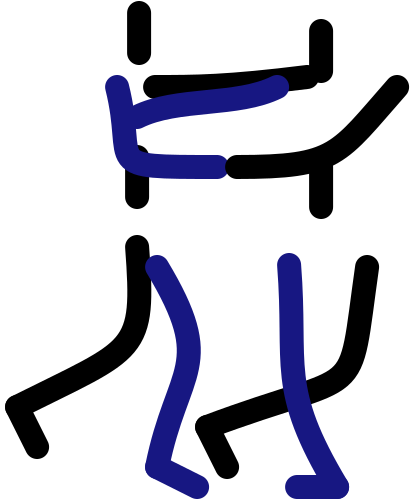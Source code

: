 <?xml version="1.0" encoding="UTF-8"?>
<dia:diagram xmlns:dia="http://www.lysator.liu.se/~alla/dia/">
  <dia:layer name="cara" visible="true" connectable="true" active="true">
    <dia:object type="Standard - BezierLine" version="0" id="O0">
      <dia:attribute name="obj_pos">
        <dia:point val="20.5,20.5"/>
      </dia:attribute>
      <dia:attribute name="obj_bb">
        <dia:rectangle val="12.3,19.83;21.17,21.6"/>
      </dia:attribute>
      <dia:attribute name="bez_points">
        <dia:point val="20.5,20.5"/>
        <dia:point val="16.5,21"/>
        <dia:point val="14.9,21"/>
        <dia:point val="12.9,21"/>
      </dia:attribute>
      <dia:attribute name="corner_types">
        <dia:enum val="0"/>
        <dia:enum val="0"/>
      </dia:attribute>
      <dia:attribute name="line_width">
        <dia:real val="1.2"/>
      </dia:attribute>
      <dia:attribute name="line_caps">
        <dia:enum val="1"/>
      </dia:attribute>
    </dia:object>
    <dia:object type="Standard - BezierLine" version="0" id="O1">
      <dia:attribute name="obj_pos">
        <dia:point val="19,21"/>
      </dia:attribute>
      <dia:attribute name="obj_bb">
        <dia:rectangle val="11.195,20.195;19.805,23.305"/>
      </dia:attribute>
      <dia:attribute name="bez_points">
        <dia:point val="19,21"/>
        <dia:point val="17,22"/>
        <dia:point val="14,21.5"/>
        <dia:point val="12,22.5"/>
      </dia:attribute>
      <dia:attribute name="corner_types">
        <dia:enum val="0"/>
        <dia:enum val="0"/>
      </dia:attribute>
      <dia:attribute name="line_color">
        <dia:color val="#171782ff"/>
      </dia:attribute>
      <dia:attribute name="line_width">
        <dia:real val="1.2"/>
      </dia:attribute>
      <dia:attribute name="line_caps">
        <dia:enum val="1"/>
      </dia:attribute>
    </dia:object>
    <dia:object type="Standard - BezierLine" version="0" id="O2">
      <dia:attribute name="obj_pos">
        <dia:point val="12,29"/>
      </dia:attribute>
      <dia:attribute name="obj_bb">
        <dia:rectangle val="5.195,28.357;12.711,37.805"/>
      </dia:attribute>
      <dia:attribute name="bez_points">
        <dia:point val="12,29"/>
        <dia:point val="12.4,34.35"/>
        <dia:point val="12,34"/>
        <dia:point val="6,37"/>
      </dia:attribute>
      <dia:attribute name="corner_types">
        <dia:enum val="0"/>
        <dia:enum val="0"/>
      </dia:attribute>
      <dia:attribute name="line_width">
        <dia:real val="1.2"/>
      </dia:attribute>
      <dia:attribute name="line_caps">
        <dia:enum val="1"/>
      </dia:attribute>
    </dia:object>
    <dia:object type="Standard - Line" version="0" id="O3">
      <dia:attribute name="obj_pos">
        <dia:point val="6,37"/>
      </dia:attribute>
      <dia:attribute name="obj_bb">
        <dia:rectangle val="5.195,36.195;7.805,39.805"/>
      </dia:attribute>
      <dia:attribute name="conn_endpoints">
        <dia:point val="6,37"/>
        <dia:point val="7,39"/>
      </dia:attribute>
      <dia:attribute name="numcp">
        <dia:int val="1"/>
      </dia:attribute>
      <dia:attribute name="line_width">
        <dia:real val="1.2"/>
      </dia:attribute>
      <dia:attribute name="line_caps">
        <dia:enum val="1"/>
      </dia:attribute>
    </dia:object>
    <dia:group>
      <dia:attribute name="meta">
        <dia:composite type="dict"/>
      </dia:attribute>
      <dia:attribute name="matrix"/>
      <dia:object type="stickman3d - pelvis-gray-150" version="1" id="O4">
        <dia:attribute name="obj_pos">
          <dia:point val="10,26"/>
        </dia:attribute>
        <dia:attribute name="obj_bb">
          <dia:rectangle val="9.779,25.844;14.795,30.51"/>
        </dia:attribute>
        <dia:attribute name="meta">
          <dia:composite type="dict"/>
        </dia:attribute>
        <dia:attribute name="elem_corner">
          <dia:point val="10,26"/>
        </dia:attribute>
        <dia:attribute name="elem_width">
          <dia:real val="4.5"/>
        </dia:attribute>
        <dia:attribute name="elem_height">
          <dia:real val="4.3"/>
        </dia:attribute>
        <dia:attribute name="line_width">
          <dia:real val="0.1"/>
        </dia:attribute>
        <dia:attribute name="line_colour">
          <dia:color val="#000000ff"/>
        </dia:attribute>
        <dia:attribute name="fill_colour">
          <dia:color val="#ffffffff"/>
        </dia:attribute>
        <dia:attribute name="show_background">
          <dia:boolean val="true"/>
        </dia:attribute>
        <dia:attribute name="line_style">
          <dia:enum val="0"/>
          <dia:real val="1"/>
        </dia:attribute>
        <dia:attribute name="flip_horizontal">
          <dia:boolean val="false"/>
        </dia:attribute>
        <dia:attribute name="flip_vertical">
          <dia:boolean val="false"/>
        </dia:attribute>
        <dia:attribute name="subscale">
          <dia:real val="1"/>
        </dia:attribute>
      </dia:object>
      <dia:object type="Standard - Line" version="0" id="O5">
        <dia:attribute name="obj_pos">
          <dia:point val="12,24.5"/>
        </dia:attribute>
        <dia:attribute name="obj_bb">
          <dia:rectangle val="11.4,23.9;12.6,27.1"/>
        </dia:attribute>
        <dia:attribute name="conn_endpoints">
          <dia:point val="12,24.5"/>
          <dia:point val="12,26.5"/>
        </dia:attribute>
        <dia:attribute name="numcp">
          <dia:int val="1"/>
        </dia:attribute>
        <dia:attribute name="line_width">
          <dia:real val="1.2"/>
        </dia:attribute>
        <dia:attribute name="line_caps">
          <dia:enum val="1"/>
        </dia:attribute>
      </dia:object>
      <dia:object type="stickman3d - torax-gray-120" version="1" id="O6">
        <dia:attribute name="obj_pos">
          <dia:point val="9.5,19.5"/>
        </dia:attribute>
        <dia:attribute name="obj_bb">
          <dia:rectangle val="8.609,19.366;15.387,25.285"/>
        </dia:attribute>
        <dia:attribute name="meta">
          <dia:composite type="dict"/>
        </dia:attribute>
        <dia:attribute name="elem_corner">
          <dia:point val="9.5,19.5"/>
        </dia:attribute>
        <dia:attribute name="elem_width">
          <dia:real val="5.193"/>
        </dia:attribute>
        <dia:attribute name="elem_height">
          <dia:real val="5.6"/>
        </dia:attribute>
        <dia:attribute name="line_width">
          <dia:real val="0.1"/>
        </dia:attribute>
        <dia:attribute name="line_colour">
          <dia:color val="#000000ff"/>
        </dia:attribute>
        <dia:attribute name="fill_colour">
          <dia:color val="#ffffffff"/>
        </dia:attribute>
        <dia:attribute name="show_background">
          <dia:boolean val="true"/>
        </dia:attribute>
        <dia:attribute name="line_style">
          <dia:enum val="0"/>
          <dia:real val="1"/>
        </dia:attribute>
        <dia:attribute name="flip_horizontal">
          <dia:boolean val="false"/>
        </dia:attribute>
        <dia:attribute name="flip_vertical">
          <dia:boolean val="false"/>
        </dia:attribute>
        <dia:attribute name="subscale">
          <dia:real val="1"/>
        </dia:attribute>
      </dia:object>
      <dia:object type="Standard - Line" version="0" id="O7">
        <dia:attribute name="obj_pos">
          <dia:point val="12.1,17.3"/>
        </dia:attribute>
        <dia:attribute name="obj_bb">
          <dia:rectangle val="11.5,16.7;12.7,19.9"/>
        </dia:attribute>
        <dia:attribute name="conn_endpoints">
          <dia:point val="12.1,17.3"/>
          <dia:point val="12.1,19.3"/>
        </dia:attribute>
        <dia:attribute name="numcp">
          <dia:int val="1"/>
        </dia:attribute>
        <dia:attribute name="line_width">
          <dia:real val="1.2"/>
        </dia:attribute>
        <dia:attribute name="line_caps">
          <dia:enum val="1"/>
        </dia:attribute>
      </dia:object>
      <dia:object type="stickman3d - head-gray" version="1" id="O8">
        <dia:attribute name="obj_pos">
          <dia:point val="10.1,12.5"/>
        </dia:attribute>
        <dia:attribute name="obj_bb">
          <dia:rectangle val="10,12.4;14.316,18.6"/>
        </dia:attribute>
        <dia:attribute name="meta">
          <dia:composite type="dict"/>
        </dia:attribute>
        <dia:attribute name="elem_corner">
          <dia:point val="10.1,12.5"/>
        </dia:attribute>
        <dia:attribute name="elem_width">
          <dia:real val="4.116"/>
        </dia:attribute>
        <dia:attribute name="elem_height">
          <dia:real val="6"/>
        </dia:attribute>
        <dia:attribute name="line_width">
          <dia:real val="0.1"/>
        </dia:attribute>
        <dia:attribute name="line_colour">
          <dia:color val="#000000ff"/>
        </dia:attribute>
        <dia:attribute name="fill_colour">
          <dia:color val="#ffffffff"/>
        </dia:attribute>
        <dia:attribute name="show_background">
          <dia:boolean val="true"/>
        </dia:attribute>
        <dia:attribute name="line_style">
          <dia:enum val="0"/>
          <dia:real val="1"/>
        </dia:attribute>
        <dia:attribute name="flip_horizontal">
          <dia:boolean val="false"/>
        </dia:attribute>
        <dia:attribute name="flip_vertical">
          <dia:boolean val="false"/>
        </dia:attribute>
        <dia:attribute name="subscale">
          <dia:real val="1"/>
        </dia:attribute>
      </dia:object>
    </dia:group>
    <dia:object type="Standard - BezierLine" version="0" id="O9">
      <dia:attribute name="obj_pos">
        <dia:point val="13,30"/>
      </dia:attribute>
      <dia:attribute name="obj_bb">
        <dia:rectangle val="12.177,29.177;15.184,40.706"/>
      </dia:attribute>
      <dia:attribute name="bez_points">
        <dia:point val="13,30"/>
        <dia:point val="16,35"/>
        <dia:point val="14,35"/>
        <dia:point val="13,40"/>
      </dia:attribute>
      <dia:attribute name="corner_types">
        <dia:enum val="0"/>
        <dia:enum val="0"/>
      </dia:attribute>
      <dia:attribute name="line_color">
        <dia:color val="#171782ff"/>
      </dia:attribute>
      <dia:attribute name="line_width">
        <dia:real val="1.2"/>
      </dia:attribute>
      <dia:attribute name="line_caps">
        <dia:enum val="1"/>
      </dia:attribute>
    </dia:object>
    <dia:object type="Standard - Line" version="0" id="O10">
      <dia:attribute name="obj_pos">
        <dia:point val="13,40"/>
      </dia:attribute>
      <dia:attribute name="obj_bb">
        <dia:rectangle val="12.195,39.195;15.805,41.805"/>
      </dia:attribute>
      <dia:attribute name="conn_endpoints">
        <dia:point val="13,40"/>
        <dia:point val="15,41"/>
      </dia:attribute>
      <dia:attribute name="numcp">
        <dia:int val="1"/>
      </dia:attribute>
      <dia:attribute name="line_color">
        <dia:color val="#171782ff"/>
      </dia:attribute>
      <dia:attribute name="line_width">
        <dia:real val="1.2"/>
      </dia:attribute>
      <dia:attribute name="line_caps">
        <dia:enum val="1"/>
      </dia:attribute>
    </dia:object>
    <dia:object type="Standard - BezierLine" version="0" id="O11">
      <dia:attribute name="obj_pos">
        <dia:point val="23.5,30"/>
      </dia:attribute>
      <dia:attribute name="obj_bb">
        <dia:rectangle val="14.727,29.321;24.179,38.773"/>
      </dia:attribute>
      <dia:attribute name="bez_points">
        <dia:point val="23.5,30"/>
        <dia:point val="22.5,37"/>
        <dia:point val="23.5,35"/>
        <dia:point val="15.5,38"/>
      </dia:attribute>
      <dia:attribute name="corner_types">
        <dia:enum val="0"/>
        <dia:enum val="0"/>
      </dia:attribute>
      <dia:attribute name="line_width">
        <dia:real val="1.2"/>
      </dia:attribute>
      <dia:attribute name="line_caps">
        <dia:enum val="1"/>
      </dia:attribute>
    </dia:object>
    <dia:object type="Standard - BezierLine" version="0" id="O12">
      <dia:attribute name="obj_pos">
        <dia:point val="19.6,29.9"/>
      </dia:attribute>
      <dia:attribute name="obj_bb">
        <dia:rectangle val="18.955,29.255;22.823,41.823"/>
      </dia:attribute>
      <dia:attribute name="bez_points">
        <dia:point val="19.6,29.9"/>
        <dia:point val="20,35"/>
        <dia:point val="19,36"/>
        <dia:point val="22,41"/>
      </dia:attribute>
      <dia:attribute name="corner_types">
        <dia:enum val="0"/>
        <dia:enum val="0"/>
      </dia:attribute>
      <dia:attribute name="line_color">
        <dia:color val="#171782ff"/>
      </dia:attribute>
      <dia:attribute name="line_width">
        <dia:real val="1.2"/>
      </dia:attribute>
      <dia:attribute name="line_caps">
        <dia:enum val="1"/>
      </dia:attribute>
    </dia:object>
    <dia:object type="Standard - BezierLine" version="0" id="O13">
      <dia:attribute name="obj_pos">
        <dia:point val="11,21"/>
      </dia:attribute>
      <dia:attribute name="obj_bb">
        <dia:rectangle val="10.272,20.272;16.6,25.6"/>
      </dia:attribute>
      <dia:attribute name="bez_points">
        <dia:point val="11,21"/>
        <dia:point val="12,25"/>
        <dia:point val="10,25"/>
        <dia:point val="16,25"/>
      </dia:attribute>
      <dia:attribute name="corner_types">
        <dia:enum val="0"/>
        <dia:enum val="0"/>
      </dia:attribute>
      <dia:attribute name="line_color">
        <dia:color val="#171782ff"/>
      </dia:attribute>
      <dia:attribute name="line_width">
        <dia:real val="1.2"/>
      </dia:attribute>
      <dia:attribute name="line_caps">
        <dia:enum val="1"/>
      </dia:attribute>
    </dia:object>
    <dia:object type="Standard - Line" version="0" id="O14">
      <dia:attribute name="obj_pos">
        <dia:point val="22,41"/>
      </dia:attribute>
      <dia:attribute name="obj_bb">
        <dia:rectangle val="19.4,40.4;22.6,41.6"/>
      </dia:attribute>
      <dia:attribute name="conn_endpoints">
        <dia:point val="22,41"/>
        <dia:point val="20,41"/>
      </dia:attribute>
      <dia:attribute name="numcp">
        <dia:int val="1"/>
      </dia:attribute>
      <dia:attribute name="line_color">
        <dia:color val="#171782ff"/>
      </dia:attribute>
      <dia:attribute name="line_width">
        <dia:real val="1.2"/>
      </dia:attribute>
      <dia:attribute name="line_caps">
        <dia:enum val="1"/>
      </dia:attribute>
    </dia:object>
    <dia:object type="Standard - Line" version="0" id="O15">
      <dia:attribute name="obj_pos">
        <dia:point val="15.5,38"/>
      </dia:attribute>
      <dia:attribute name="obj_bb">
        <dia:rectangle val="14.695,37.195;17.305,40.805"/>
      </dia:attribute>
      <dia:attribute name="conn_endpoints">
        <dia:point val="15.5,38"/>
        <dia:point val="16.5,40"/>
      </dia:attribute>
      <dia:attribute name="numcp">
        <dia:int val="1"/>
      </dia:attribute>
      <dia:attribute name="line_width">
        <dia:real val="1.2"/>
      </dia:attribute>
      <dia:attribute name="line_caps">
        <dia:enum val="1"/>
      </dia:attribute>
    </dia:object>
    <dia:group>
      <dia:attribute name="meta">
        <dia:composite type="dict"/>
      </dia:attribute>
      <dia:attribute name="matrix"/>
      <dia:object type="stickman3d - pelvis-white-060" version="1" id="O16">
        <dia:attribute name="obj_pos">
          <dia:point val="18,27"/>
        </dia:attribute>
        <dia:attribute name="obj_bb">
          <dia:rectangle val="17.896,26.898;24.706,31.515"/>
        </dia:attribute>
        <dia:attribute name="meta">
          <dia:composite type="dict"/>
        </dia:attribute>
        <dia:attribute name="elem_corner">
          <dia:point val="18,27"/>
        </dia:attribute>
        <dia:attribute name="elem_width">
          <dia:real val="6.6"/>
        </dia:attribute>
        <dia:attribute name="elem_height">
          <dia:real val="4.4"/>
        </dia:attribute>
        <dia:attribute name="line_width">
          <dia:real val="0.1"/>
        </dia:attribute>
        <dia:attribute name="line_colour">
          <dia:color val="#000000ff"/>
        </dia:attribute>
        <dia:attribute name="fill_colour">
          <dia:color val="#ffffffff"/>
        </dia:attribute>
        <dia:attribute name="show_background">
          <dia:boolean val="true"/>
        </dia:attribute>
        <dia:attribute name="line_style">
          <dia:enum val="0"/>
          <dia:real val="1"/>
        </dia:attribute>
        <dia:attribute name="flip_horizontal">
          <dia:boolean val="false"/>
        </dia:attribute>
        <dia:attribute name="flip_vertical">
          <dia:boolean val="false"/>
        </dia:attribute>
        <dia:attribute name="subscale">
          <dia:real val="1"/>
        </dia:attribute>
      </dia:object>
      <dia:object type="Standard - Line" version="0" id="O17">
        <dia:attribute name="obj_pos">
          <dia:point val="21.2,25"/>
        </dia:attribute>
        <dia:attribute name="obj_bb">
          <dia:rectangle val="20.6,24.4;21.8,27.6"/>
        </dia:attribute>
        <dia:attribute name="conn_endpoints">
          <dia:point val="21.2,25"/>
          <dia:point val="21.2,27"/>
        </dia:attribute>
        <dia:attribute name="numcp">
          <dia:int val="1"/>
        </dia:attribute>
        <dia:attribute name="line_width">
          <dia:real val="1.2"/>
        </dia:attribute>
        <dia:attribute name="line_caps">
          <dia:enum val="1"/>
        </dia:attribute>
      </dia:object>
      <dia:object type="stickman3d - torax-white-000" version="1" id="O18">
        <dia:attribute name="obj_pos">
          <dia:point val="17.6,20.4"/>
        </dia:attribute>
        <dia:attribute name="obj_bb">
          <dia:rectangle val="17.489,20.3;25.514,26.029"/>
        </dia:attribute>
        <dia:attribute name="meta">
          <dia:composite type="dict"/>
        </dia:attribute>
        <dia:attribute name="elem_corner">
          <dia:point val="17.6,20.4"/>
        </dia:attribute>
        <dia:attribute name="elem_width">
          <dia:real val="7.8"/>
        </dia:attribute>
        <dia:attribute name="elem_height">
          <dia:real val="5.5"/>
        </dia:attribute>
        <dia:attribute name="line_width">
          <dia:real val="0.1"/>
        </dia:attribute>
        <dia:attribute name="line_colour">
          <dia:color val="#000000ff"/>
        </dia:attribute>
        <dia:attribute name="fill_colour">
          <dia:color val="#ffffffff"/>
        </dia:attribute>
        <dia:attribute name="show_background">
          <dia:boolean val="true"/>
        </dia:attribute>
        <dia:attribute name="line_style">
          <dia:enum val="0"/>
          <dia:real val="1"/>
        </dia:attribute>
        <dia:attribute name="flip_horizontal">
          <dia:boolean val="false"/>
        </dia:attribute>
        <dia:attribute name="flip_vertical">
          <dia:boolean val="false"/>
        </dia:attribute>
        <dia:attribute name="subscale">
          <dia:real val="1"/>
        </dia:attribute>
      </dia:object>
      <dia:object type="Standard - Line" version="0" id="O19">
        <dia:attribute name="obj_pos">
          <dia:point val="21.2,18.2"/>
        </dia:attribute>
        <dia:attribute name="obj_bb">
          <dia:rectangle val="20.6,17.6;21.8,20.8"/>
        </dia:attribute>
        <dia:attribute name="conn_endpoints">
          <dia:point val="21.2,18.2"/>
          <dia:point val="21.2,20.2"/>
        </dia:attribute>
        <dia:attribute name="numcp">
          <dia:int val="1"/>
        </dia:attribute>
        <dia:attribute name="line_width">
          <dia:real val="1.2"/>
        </dia:attribute>
        <dia:attribute name="line_caps">
          <dia:enum val="1"/>
        </dia:attribute>
      </dia:object>
      <dia:object type="stickman3d - head-white" version="1" id="O20">
        <dia:attribute name="obj_pos">
          <dia:point val="19.2,13.4"/>
        </dia:attribute>
        <dia:attribute name="obj_bb">
          <dia:rectangle val="19.1,13.3;23.416,19.5"/>
        </dia:attribute>
        <dia:attribute name="meta">
          <dia:composite type="dict"/>
        </dia:attribute>
        <dia:attribute name="elem_corner">
          <dia:point val="19.2,13.4"/>
        </dia:attribute>
        <dia:attribute name="elem_width">
          <dia:real val="4.116"/>
        </dia:attribute>
        <dia:attribute name="elem_height">
          <dia:real val="6.0"/>
        </dia:attribute>
        <dia:attribute name="line_width">
          <dia:real val="0.1"/>
        </dia:attribute>
        <dia:attribute name="line_colour">
          <dia:color val="#000000ff"/>
        </dia:attribute>
        <dia:attribute name="fill_colour">
          <dia:color val="#ffffffff"/>
        </dia:attribute>
        <dia:attribute name="show_background">
          <dia:boolean val="true"/>
        </dia:attribute>
        <dia:attribute name="line_style">
          <dia:enum val="0"/>
          <dia:real val="1"/>
        </dia:attribute>
        <dia:attribute name="flip_horizontal">
          <dia:boolean val="false"/>
        </dia:attribute>
        <dia:attribute name="flip_vertical">
          <dia:boolean val="false"/>
        </dia:attribute>
        <dia:attribute name="subscale">
          <dia:real val="1"/>
        </dia:attribute>
      </dia:object>
    </dia:group>
    <dia:object type="Standard - BezierLine" version="0" id="O21">
      <dia:attribute name="obj_pos">
        <dia:point val="25,21"/>
      </dia:attribute>
      <dia:attribute name="obj_bb">
        <dia:rectangle val="16.4,20.153;25.847,25.6"/>
      </dia:attribute>
      <dia:attribute name="bez_points">
        <dia:point val="25,21"/>
        <dia:point val="22,24.4"/>
        <dia:point val="22,25"/>
        <dia:point val="17,25"/>
      </dia:attribute>
      <dia:attribute name="corner_types">
        <dia:enum val="0"/>
        <dia:enum val="0"/>
      </dia:attribute>
      <dia:attribute name="line_width">
        <dia:real val="1.2"/>
      </dia:attribute>
      <dia:attribute name="line_caps">
        <dia:enum val="1"/>
      </dia:attribute>
    </dia:object>
  </dia:layer>
</dia:diagram>
